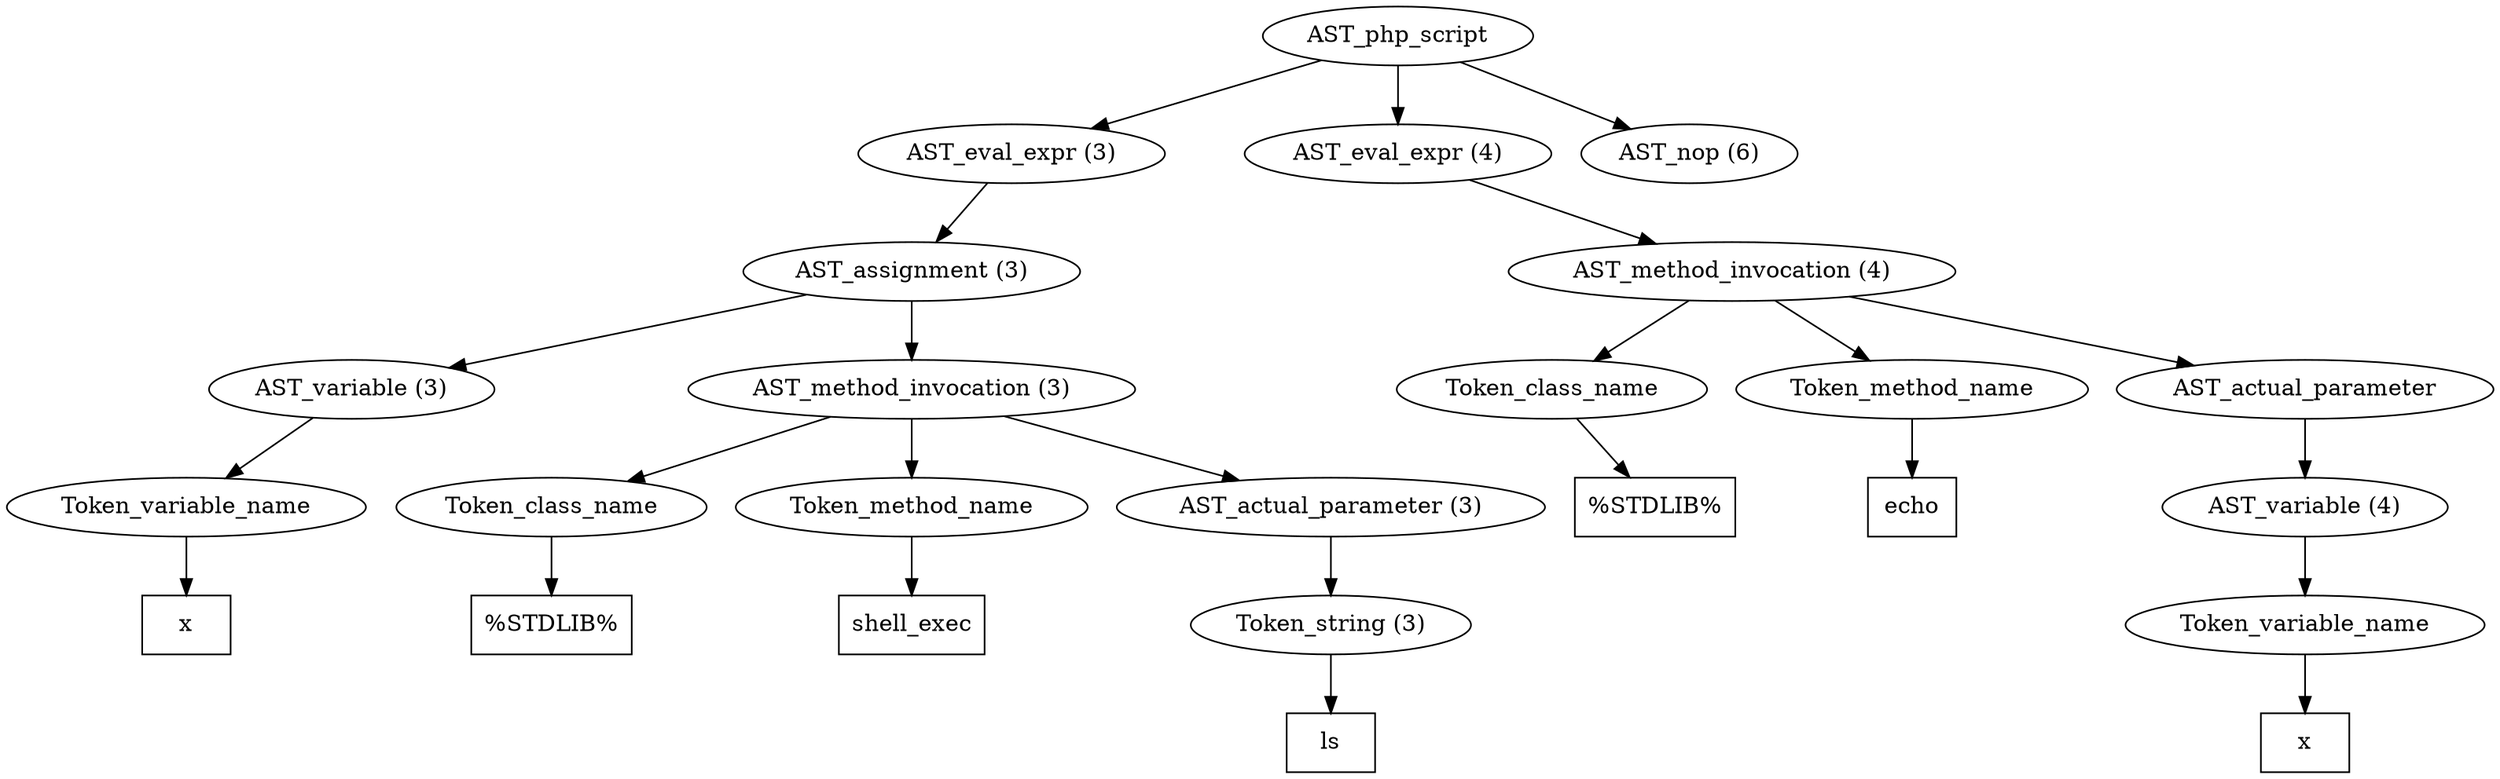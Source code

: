 /*
 * AST in dot format generated by phc -- the PHP compiler
 */

digraph AST {
node_0 [label="AST_php_script"];
node_1 [label="AST_eval_expr (3)"];
node_2 [label="AST_assignment (3)"];
node_3 [label="AST_variable (3)"];
node_4 [label="Token_variable_name"];
node_5 [label="x", shape=box]
node_4 -> node_5;
node_3 -> node_4;
node_6 [label="AST_method_invocation (3)"];
node_7 [label="Token_class_name"];
node_8 [label="%STDLIB%", shape=box]
node_7 -> node_8;
node_9 [label="Token_method_name"];
node_10 [label="shell_exec", shape=box]
node_9 -> node_10;
node_11 [label="AST_actual_parameter (3)"];
node_12 [label="Token_string (3)"];
node_13 [label="ls", shape=box]
node_12 -> node_13;
node_11 -> node_12;
node_6 -> node_11;
node_6 -> node_9;
node_6 -> node_7;
node_2 -> node_6;
node_2 -> node_3;
node_1 -> node_2;
node_14 [label="AST_eval_expr (4)"];
node_15 [label="AST_method_invocation (4)"];
node_16 [label="Token_class_name"];
node_17 [label="%STDLIB%", shape=box]
node_16 -> node_17;
node_18 [label="Token_method_name"];
node_19 [label="echo", shape=box]
node_18 -> node_19;
node_20 [label="AST_actual_parameter"];
node_21 [label="AST_variable (4)"];
node_22 [label="Token_variable_name"];
node_23 [label="x", shape=box]
node_22 -> node_23;
node_21 -> node_22;
node_20 -> node_21;
node_15 -> node_20;
node_15 -> node_18;
node_15 -> node_16;
node_14 -> node_15;
node_24 [label="AST_nop (6)"];
node_0 -> node_24;
node_0 -> node_14;
node_0 -> node_1;
}
